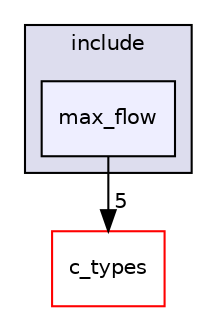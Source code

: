 digraph "max_flow" {
  compound=true
  node [ fontsize="10", fontname="Helvetica"];
  edge [ labelfontsize="10", labelfontname="Helvetica"];
  subgraph clusterdir_d44c64559bbebec7f509842c48db8b23 {
    graph [ bgcolor="#ddddee", pencolor="black", label="include" fontname="Helvetica", fontsize="10", URL="dir_d44c64559bbebec7f509842c48db8b23.html"]
  dir_a7cca20e47709fcaa79084d4fecc5383 [shape=box, label="max_flow", style="filled", fillcolor="#eeeeff", pencolor="black", URL="dir_a7cca20e47709fcaa79084d4fecc5383.html"];
  }
  dir_d5995d5871f728649bd47ea0d6428e03 [shape=box label="c_types" fillcolor="white" style="filled" color="red" URL="dir_d5995d5871f728649bd47ea0d6428e03.html"];
  dir_a7cca20e47709fcaa79084d4fecc5383->dir_d5995d5871f728649bd47ea0d6428e03 [headlabel="5", labeldistance=1.5 headhref="dir_000062_000025.html"];
}

